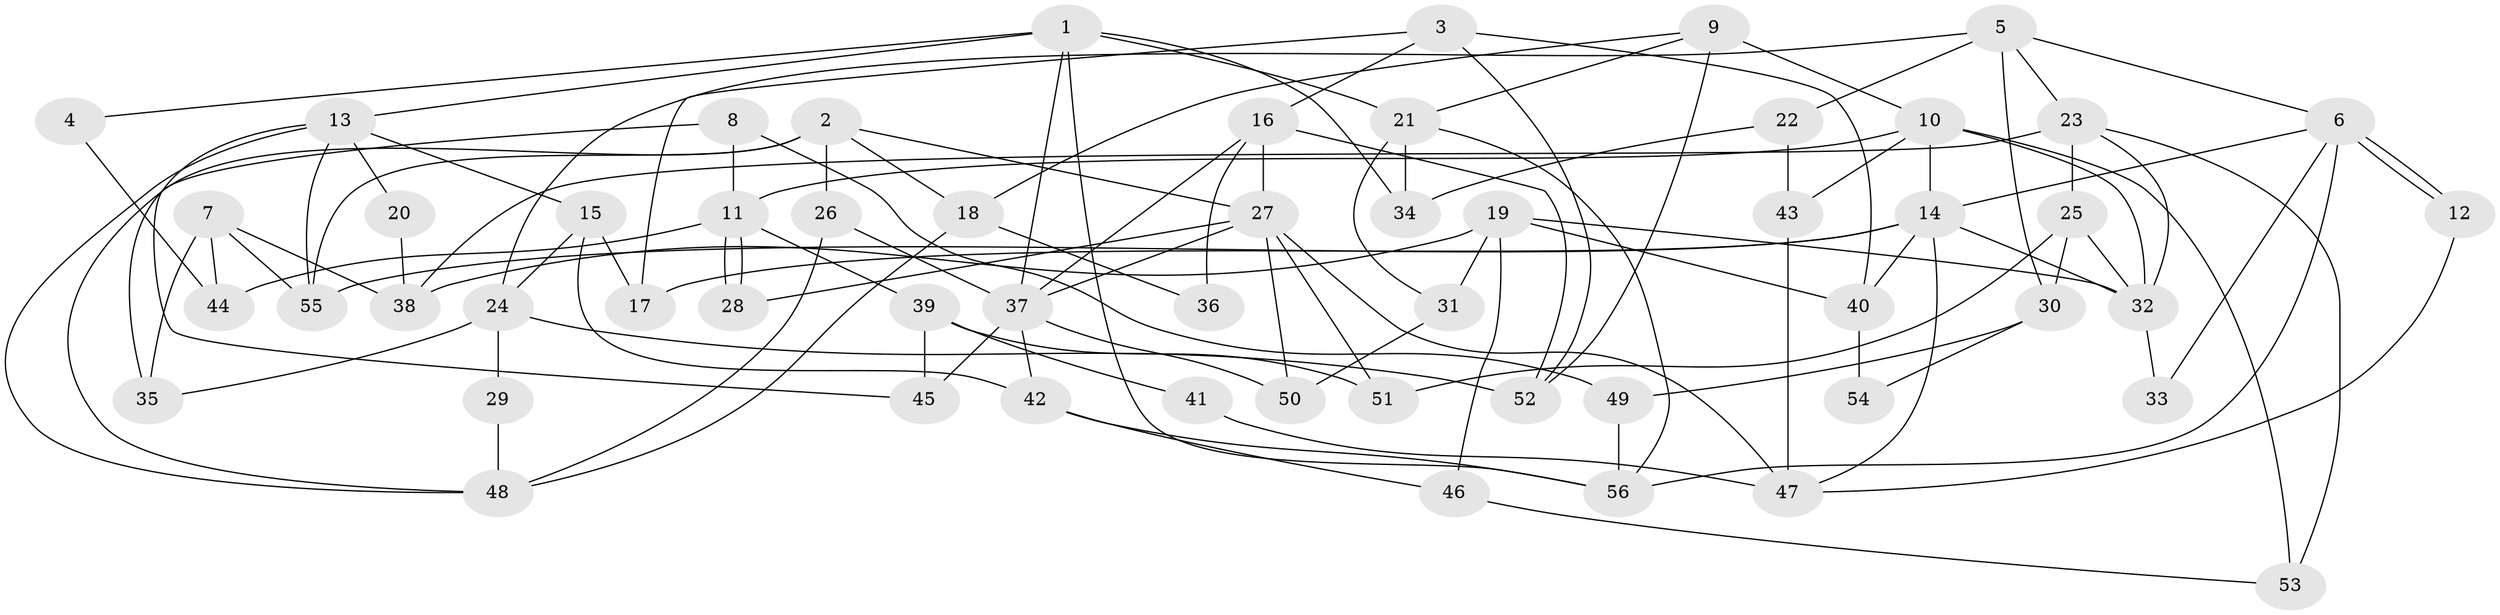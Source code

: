 // Generated by graph-tools (version 1.1) at 2025/26/03/09/25 03:26:09]
// undirected, 56 vertices, 112 edges
graph export_dot {
graph [start="1"]
  node [color=gray90,style=filled];
  1;
  2;
  3;
  4;
  5;
  6;
  7;
  8;
  9;
  10;
  11;
  12;
  13;
  14;
  15;
  16;
  17;
  18;
  19;
  20;
  21;
  22;
  23;
  24;
  25;
  26;
  27;
  28;
  29;
  30;
  31;
  32;
  33;
  34;
  35;
  36;
  37;
  38;
  39;
  40;
  41;
  42;
  43;
  44;
  45;
  46;
  47;
  48;
  49;
  50;
  51;
  52;
  53;
  54;
  55;
  56;
  1 -- 13;
  1 -- 37;
  1 -- 4;
  1 -- 21;
  1 -- 34;
  1 -- 56;
  2 -- 27;
  2 -- 26;
  2 -- 18;
  2 -- 48;
  2 -- 55;
  3 -- 52;
  3 -- 17;
  3 -- 16;
  3 -- 40;
  4 -- 44;
  5 -- 23;
  5 -- 6;
  5 -- 22;
  5 -- 24;
  5 -- 30;
  6 -- 12;
  6 -- 12;
  6 -- 56;
  6 -- 14;
  6 -- 33;
  7 -- 55;
  7 -- 38;
  7 -- 35;
  7 -- 44;
  8 -- 35;
  8 -- 11;
  8 -- 49;
  9 -- 10;
  9 -- 21;
  9 -- 18;
  9 -- 52;
  10 -- 43;
  10 -- 14;
  10 -- 11;
  10 -- 32;
  10 -- 53;
  11 -- 28;
  11 -- 28;
  11 -- 39;
  11 -- 44;
  12 -- 47;
  13 -- 48;
  13 -- 15;
  13 -- 20;
  13 -- 45;
  13 -- 55;
  14 -- 55;
  14 -- 17;
  14 -- 32;
  14 -- 40;
  14 -- 47;
  15 -- 24;
  15 -- 42;
  15 -- 17;
  16 -- 37;
  16 -- 27;
  16 -- 36;
  16 -- 52;
  18 -- 36;
  18 -- 48;
  19 -- 32;
  19 -- 40;
  19 -- 31;
  19 -- 38;
  19 -- 46;
  20 -- 38;
  21 -- 31;
  21 -- 34;
  21 -- 56;
  22 -- 34;
  22 -- 43;
  23 -- 32;
  23 -- 25;
  23 -- 38;
  23 -- 53;
  24 -- 52;
  24 -- 29;
  24 -- 35;
  25 -- 30;
  25 -- 32;
  25 -- 51;
  26 -- 37;
  26 -- 48;
  27 -- 37;
  27 -- 28;
  27 -- 47;
  27 -- 50;
  27 -- 51;
  29 -- 48;
  30 -- 49;
  30 -- 54;
  31 -- 50;
  32 -- 33;
  37 -- 45;
  37 -- 42;
  37 -- 50;
  39 -- 51;
  39 -- 41;
  39 -- 45;
  40 -- 54;
  41 -- 47;
  42 -- 56;
  42 -- 46;
  43 -- 47;
  46 -- 53;
  49 -- 56;
}
